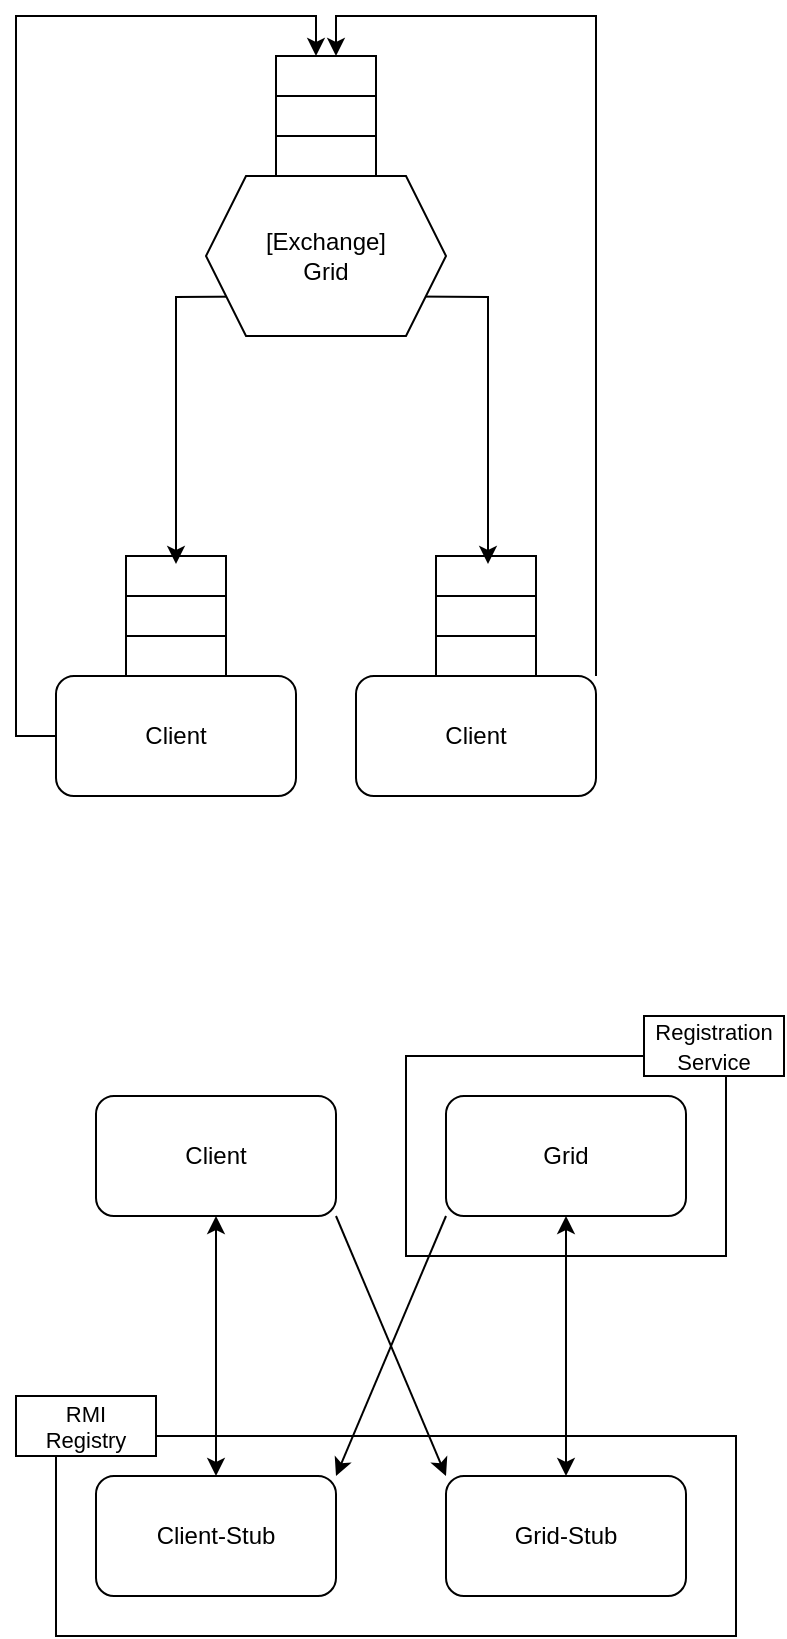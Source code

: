 <mxfile version="24.7.7" pages="2">
  <diagram name="ArchitetturaMOM" id="CntYA9vMGlPCgrWxbRRX">
    <mxGraphModel dx="880" dy="434" grid="1" gridSize="10" guides="1" tooltips="1" connect="1" arrows="1" fold="1" page="1" pageScale="1" pageWidth="827" pageHeight="1169" math="0" shadow="0">
      <root>
        <mxCell id="0" />
        <mxCell id="1" parent="0" />
        <mxCell id="bNAYjFdFDs2m8wtBU_4h-1" value="" style="rounded=0;whiteSpace=wrap;html=1;" parent="1" vertex="1">
          <mxGeometry x="295" y="680" width="160" height="100" as="geometry" />
        </mxCell>
        <mxCell id="bNAYjFdFDs2m8wtBU_4h-2" value="" style="rounded=0;whiteSpace=wrap;html=1;" parent="1" vertex="1">
          <mxGeometry x="120" y="870" width="340" height="100" as="geometry" />
        </mxCell>
        <mxCell id="bNAYjFdFDs2m8wtBU_4h-3" value="Client" style="rounded=1;whiteSpace=wrap;html=1;" parent="1" vertex="1">
          <mxGeometry x="270" y="490" width="120" height="60" as="geometry" />
        </mxCell>
        <mxCell id="bNAYjFdFDs2m8wtBU_4h-4" value="Client" style="rounded=1;whiteSpace=wrap;html=1;" parent="1" vertex="1">
          <mxGeometry x="120" y="490" width="120" height="60" as="geometry" />
        </mxCell>
        <mxCell id="bNAYjFdFDs2m8wtBU_4h-5" value="" style="group" parent="1" vertex="1" connectable="0">
          <mxGeometry x="155" y="430" width="50" height="60" as="geometry" />
        </mxCell>
        <mxCell id="bNAYjFdFDs2m8wtBU_4h-6" value="" style="verticalLabelPosition=bottom;verticalAlign=top;html=1;shape=mxgraph.basic.rect;fillColor2=none;strokeWidth=1;size=20;indent=5;" parent="bNAYjFdFDs2m8wtBU_4h-5" vertex="1">
          <mxGeometry y="40" width="50" height="20" as="geometry" />
        </mxCell>
        <mxCell id="bNAYjFdFDs2m8wtBU_4h-7" value="" style="verticalLabelPosition=bottom;verticalAlign=top;html=1;shape=mxgraph.basic.rect;fillColor2=none;strokeWidth=1;size=20;indent=5;" parent="bNAYjFdFDs2m8wtBU_4h-5" vertex="1">
          <mxGeometry y="20" width="50" height="20" as="geometry" />
        </mxCell>
        <mxCell id="bNAYjFdFDs2m8wtBU_4h-8" value="" style="verticalLabelPosition=bottom;verticalAlign=top;html=1;shape=mxgraph.basic.rect;fillColor2=none;strokeWidth=1;size=20;indent=5;" parent="bNAYjFdFDs2m8wtBU_4h-5" vertex="1">
          <mxGeometry width="50" height="20" as="geometry" />
        </mxCell>
        <mxCell id="bNAYjFdFDs2m8wtBU_4h-9" value="" style="group" parent="1" vertex="1" connectable="0">
          <mxGeometry x="310" y="430" width="50" height="60" as="geometry" />
        </mxCell>
        <mxCell id="bNAYjFdFDs2m8wtBU_4h-10" value="" style="verticalLabelPosition=bottom;verticalAlign=top;html=1;shape=mxgraph.basic.rect;fillColor2=none;strokeWidth=1;size=20;indent=5;" parent="bNAYjFdFDs2m8wtBU_4h-9" vertex="1">
          <mxGeometry y="40" width="50" height="20" as="geometry" />
        </mxCell>
        <mxCell id="bNAYjFdFDs2m8wtBU_4h-11" value="" style="verticalLabelPosition=bottom;verticalAlign=top;html=1;shape=mxgraph.basic.rect;fillColor2=none;strokeWidth=1;size=20;indent=5;" parent="bNAYjFdFDs2m8wtBU_4h-9" vertex="1">
          <mxGeometry y="20" width="50" height="20" as="geometry" />
        </mxCell>
        <mxCell id="bNAYjFdFDs2m8wtBU_4h-12" value="" style="verticalLabelPosition=bottom;verticalAlign=top;html=1;shape=mxgraph.basic.rect;fillColor2=none;strokeWidth=1;size=20;indent=5;" parent="bNAYjFdFDs2m8wtBU_4h-9" vertex="1">
          <mxGeometry width="50" height="20" as="geometry" />
        </mxCell>
        <mxCell id="bNAYjFdFDs2m8wtBU_4h-13" value="" style="group" parent="1" vertex="1" connectable="0">
          <mxGeometry x="230" y="180" width="50" height="60" as="geometry" />
        </mxCell>
        <mxCell id="bNAYjFdFDs2m8wtBU_4h-14" value="" style="verticalLabelPosition=bottom;verticalAlign=top;html=1;shape=mxgraph.basic.rect;fillColor2=none;strokeWidth=1;size=20;indent=5;" parent="bNAYjFdFDs2m8wtBU_4h-13" vertex="1">
          <mxGeometry y="40" width="50" height="20" as="geometry" />
        </mxCell>
        <mxCell id="bNAYjFdFDs2m8wtBU_4h-15" value="" style="verticalLabelPosition=bottom;verticalAlign=top;html=1;shape=mxgraph.basic.rect;fillColor2=none;strokeWidth=1;size=20;indent=5;" parent="bNAYjFdFDs2m8wtBU_4h-13" vertex="1">
          <mxGeometry y="20" width="50" height="20" as="geometry" />
        </mxCell>
        <mxCell id="bNAYjFdFDs2m8wtBU_4h-16" value="" style="verticalLabelPosition=bottom;verticalAlign=top;html=1;shape=mxgraph.basic.rect;fillColor2=none;strokeWidth=1;size=20;indent=5;" parent="bNAYjFdFDs2m8wtBU_4h-13" vertex="1">
          <mxGeometry width="50" height="20" as="geometry" />
        </mxCell>
        <mxCell id="bNAYjFdFDs2m8wtBU_4h-17" style="edgeStyle=orthogonalEdgeStyle;rounded=0;orthogonalLoop=1;jettySize=auto;html=1;exitX=0.5;exitY=1;exitDx=0;exitDy=0;entryX=0.5;entryY=0.2;entryDx=0;entryDy=0;entryPerimeter=0;" parent="1" target="bNAYjFdFDs2m8wtBU_4h-8" edge="1">
          <mxGeometry relative="1" as="geometry">
            <mxPoint x="260" y="300" as="sourcePoint" />
          </mxGeometry>
        </mxCell>
        <mxCell id="bNAYjFdFDs2m8wtBU_4h-18" style="edgeStyle=orthogonalEdgeStyle;rounded=0;orthogonalLoop=1;jettySize=auto;html=1;exitX=0.5;exitY=1;exitDx=0;exitDy=0;entryX=0.52;entryY=0.2;entryDx=0;entryDy=0;entryPerimeter=0;" parent="1" target="bNAYjFdFDs2m8wtBU_4h-12" edge="1">
          <mxGeometry relative="1" as="geometry">
            <mxPoint x="260" y="300" as="sourcePoint" />
          </mxGeometry>
        </mxCell>
        <mxCell id="bNAYjFdFDs2m8wtBU_4h-19" value="&lt;div&gt;[Exchange]&lt;/div&gt;Grid" style="shape=hexagon;perimeter=hexagonPerimeter2;whiteSpace=wrap;html=1;fixedSize=1;" parent="1" vertex="1">
          <mxGeometry x="195" y="240" width="120" height="80" as="geometry" />
        </mxCell>
        <mxCell id="bNAYjFdFDs2m8wtBU_4h-20" style="edgeStyle=orthogonalEdgeStyle;rounded=0;orthogonalLoop=1;jettySize=auto;html=1;exitX=0;exitY=0.5;exitDx=0;exitDy=0;entryX=0.4;entryY=0;entryDx=0;entryDy=0;entryPerimeter=0;" parent="1" source="bNAYjFdFDs2m8wtBU_4h-4" target="bNAYjFdFDs2m8wtBU_4h-16" edge="1">
          <mxGeometry relative="1" as="geometry" />
        </mxCell>
        <mxCell id="bNAYjFdFDs2m8wtBU_4h-21" style="edgeStyle=orthogonalEdgeStyle;rounded=0;orthogonalLoop=1;jettySize=auto;html=1;exitX=1;exitY=0;exitDx=0;exitDy=0;entryX=0.6;entryY=0;entryDx=0;entryDy=0;entryPerimeter=0;" parent="1" source="bNAYjFdFDs2m8wtBU_4h-3" target="bNAYjFdFDs2m8wtBU_4h-16" edge="1">
          <mxGeometry relative="1" as="geometry" />
        </mxCell>
        <mxCell id="bNAYjFdFDs2m8wtBU_4h-22" style="rounded=0;orthogonalLoop=1;jettySize=auto;html=1;exitX=1;exitY=1;exitDx=0;exitDy=0;entryX=0;entryY=0;entryDx=0;entryDy=0;" parent="1" source="bNAYjFdFDs2m8wtBU_4h-23" target="bNAYjFdFDs2m8wtBU_4h-29" edge="1">
          <mxGeometry relative="1" as="geometry" />
        </mxCell>
        <mxCell id="bNAYjFdFDs2m8wtBU_4h-23" value="Client" style="rounded=1;whiteSpace=wrap;html=1;" parent="1" vertex="1">
          <mxGeometry x="140" y="700" width="120" height="60" as="geometry" />
        </mxCell>
        <mxCell id="bNAYjFdFDs2m8wtBU_4h-24" style="rounded=0;orthogonalLoop=1;jettySize=auto;html=1;exitX=0;exitY=1;exitDx=0;exitDy=0;entryX=1;entryY=0;entryDx=0;entryDy=0;" parent="1" source="bNAYjFdFDs2m8wtBU_4h-25" target="bNAYjFdFDs2m8wtBU_4h-27" edge="1">
          <mxGeometry relative="1" as="geometry" />
        </mxCell>
        <mxCell id="bNAYjFdFDs2m8wtBU_4h-25" value="Grid" style="rounded=1;whiteSpace=wrap;html=1;" parent="1" vertex="1">
          <mxGeometry x="315" y="700" width="120" height="60" as="geometry" />
        </mxCell>
        <mxCell id="bNAYjFdFDs2m8wtBU_4h-26" style="edgeStyle=orthogonalEdgeStyle;rounded=0;orthogonalLoop=1;jettySize=auto;html=1;exitX=0.5;exitY=0;exitDx=0;exitDy=0;entryX=0.5;entryY=1;entryDx=0;entryDy=0;startArrow=classic;startFill=1;" parent="1" source="bNAYjFdFDs2m8wtBU_4h-27" target="bNAYjFdFDs2m8wtBU_4h-23" edge="1">
          <mxGeometry relative="1" as="geometry" />
        </mxCell>
        <mxCell id="bNAYjFdFDs2m8wtBU_4h-27" value="Client-Stub" style="rounded=1;whiteSpace=wrap;html=1;" parent="1" vertex="1">
          <mxGeometry x="140" y="890" width="120" height="60" as="geometry" />
        </mxCell>
        <mxCell id="bNAYjFdFDs2m8wtBU_4h-28" style="edgeStyle=orthogonalEdgeStyle;rounded=0;orthogonalLoop=1;jettySize=auto;html=1;exitX=0.5;exitY=0;exitDx=0;exitDy=0;entryX=0.5;entryY=1;entryDx=0;entryDy=0;startArrow=classic;startFill=1;" parent="1" source="bNAYjFdFDs2m8wtBU_4h-29" target="bNAYjFdFDs2m8wtBU_4h-25" edge="1">
          <mxGeometry relative="1" as="geometry" />
        </mxCell>
        <mxCell id="bNAYjFdFDs2m8wtBU_4h-29" value="Grid-Stub" style="rounded=1;whiteSpace=wrap;html=1;" parent="1" vertex="1">
          <mxGeometry x="315" y="890" width="120" height="60" as="geometry" />
        </mxCell>
        <mxCell id="bNAYjFdFDs2m8wtBU_4h-30" value="&lt;font style=&quot;font-size: 11px;&quot;&gt;RMI&lt;/font&gt;&lt;div style=&quot;font-size: 11px;&quot;&gt;&lt;font style=&quot;font-size: 11px;&quot;&gt;Registry&lt;/font&gt;&lt;/div&gt;" style="rounded=0;whiteSpace=wrap;html=1;" parent="1" vertex="1">
          <mxGeometry x="100" y="850" width="70" height="30" as="geometry" />
        </mxCell>
        <mxCell id="bNAYjFdFDs2m8wtBU_4h-31" value="&lt;span style=&quot;font-size: 11px;&quot;&gt;Registration&lt;/span&gt;&lt;div&gt;&lt;span style=&quot;font-size: 11px;&quot;&gt;Service&lt;/span&gt;&lt;/div&gt;" style="rounded=0;whiteSpace=wrap;html=1;" parent="1" vertex="1">
          <mxGeometry x="414" y="660" width="70" height="30" as="geometry" />
        </mxCell>
      </root>
    </mxGraphModel>
  </diagram>
  <diagram id="pXLD_QXOUQwRk1QZy68U" name="ArchitetturaRMI">
    <mxGraphModel dx="880" dy="434" grid="1" gridSize="10" guides="1" tooltips="1" connect="1" arrows="1" fold="1" page="1" pageScale="1" pageWidth="827" pageHeight="1169" math="0" shadow="0">
      <root>
        <mxCell id="0" />
        <mxCell id="1" parent="0" />
        <mxCell id="c7-vGzGxDoARd_i6yG1X-14" value="" style="rounded=0;whiteSpace=wrap;html=1;" vertex="1" parent="1">
          <mxGeometry x="130" y="680" width="140" height="290" as="geometry" />
        </mxCell>
        <mxCell id="c7-vGzGxDoARd_i6yG1X-1" value="" style="rounded=0;whiteSpace=wrap;html=1;gradientColor=none;fillColor=default;" vertex="1" parent="1">
          <mxGeometry x="295" y="680" width="160" height="100" as="geometry" />
        </mxCell>
        <mxCell id="c7-vGzGxDoARd_i6yG1X-2" value="" style="rounded=0;whiteSpace=wrap;html=1;fillColor=default;" vertex="1" parent="1">
          <mxGeometry x="300" y="870" width="160" height="100" as="geometry" />
        </mxCell>
        <mxCell id="c7-vGzGxDoARd_i6yG1X-4" value="Client" style="rounded=1;whiteSpace=wrap;html=1;" vertex="1" parent="1">
          <mxGeometry x="140" y="700" width="120" height="60" as="geometry" />
        </mxCell>
        <mxCell id="c7-vGzGxDoARd_i6yG1X-5" style="rounded=0;orthogonalLoop=1;jettySize=auto;html=1;exitX=0;exitY=1;exitDx=0;exitDy=0;entryX=1;entryY=0;entryDx=0;entryDy=0;" edge="1" parent="1" source="c7-vGzGxDoARd_i6yG1X-6" target="c7-vGzGxDoARd_i6yG1X-8">
          <mxGeometry relative="1" as="geometry" />
        </mxCell>
        <mxCell id="c7-vGzGxDoARd_i6yG1X-6" value="Grid" style="rounded=1;whiteSpace=wrap;html=1;" vertex="1" parent="1">
          <mxGeometry x="315" y="700" width="120" height="60" as="geometry" />
        </mxCell>
        <mxCell id="c7-vGzGxDoARd_i6yG1X-7" style="edgeStyle=orthogonalEdgeStyle;rounded=0;orthogonalLoop=1;jettySize=auto;html=1;exitX=0.5;exitY=0;exitDx=0;exitDy=0;entryX=0.5;entryY=1;entryDx=0;entryDy=0;startArrow=none;startFill=0;endArrow=classic;endFill=1;" edge="1" parent="1" source="c7-vGzGxDoARd_i6yG1X-8" target="c7-vGzGxDoARd_i6yG1X-4">
          <mxGeometry relative="1" as="geometry" />
        </mxCell>
        <mxCell id="c7-vGzGxDoARd_i6yG1X-8" value="Client-Stub" style="rounded=1;whiteSpace=wrap;html=1;" vertex="1" parent="1">
          <mxGeometry x="140" y="890" width="120" height="60" as="geometry" />
        </mxCell>
        <mxCell id="c7-vGzGxDoARd_i6yG1X-9" style="edgeStyle=orthogonalEdgeStyle;rounded=0;orthogonalLoop=1;jettySize=auto;html=1;exitX=0.5;exitY=0;exitDx=0;exitDy=0;entryX=0.5;entryY=1;entryDx=0;entryDy=0;startArrow=none;startFill=0;endArrow=classic;endFill=1;" edge="1" parent="1" source="c7-vGzGxDoARd_i6yG1X-10" target="c7-vGzGxDoARd_i6yG1X-6">
          <mxGeometry relative="1" as="geometry" />
        </mxCell>
        <mxCell id="c7-vGzGxDoARd_i6yG1X-10" value="Grid-Stub" style="rounded=1;whiteSpace=wrap;html=1;" vertex="1" parent="1">
          <mxGeometry x="315" y="890" width="120" height="60" as="geometry" />
        </mxCell>
        <mxCell id="c7-vGzGxDoARd_i6yG1X-11" value="&lt;font style=&quot;font-size: 11px;&quot;&gt;RMI&lt;/font&gt;&lt;div style=&quot;font-size: 11px;&quot;&gt;&lt;font style=&quot;font-size: 11px;&quot;&gt;Registry&lt;/font&gt;&lt;/div&gt;" style="rounded=0;whiteSpace=wrap;html=1;" vertex="1" parent="1">
          <mxGeometry x="300" y="840" width="70" height="30" as="geometry" />
        </mxCell>
        <mxCell id="c7-vGzGxDoARd_i6yG1X-12" value="&lt;span style=&quot;font-size: 11px;&quot;&gt;Registration&lt;/span&gt;&lt;div&gt;&lt;span style=&quot;font-size: 11px;&quot;&gt;Service&lt;/span&gt;&lt;/div&gt;" style="rounded=0;whiteSpace=wrap;html=1;" vertex="1" parent="1">
          <mxGeometry x="295" y="650" width="95" height="30" as="geometry" />
        </mxCell>
        <mxCell id="c7-vGzGxDoARd_i6yG1X-3" style="rounded=0;orthogonalLoop=1;jettySize=auto;html=1;exitX=1;exitY=1;exitDx=0;exitDy=0;entryX=0;entryY=0;entryDx=0;entryDy=0;" edge="1" parent="1" source="c7-vGzGxDoARd_i6yG1X-4" target="c7-vGzGxDoARd_i6yG1X-10">
          <mxGeometry relative="1" as="geometry" />
        </mxCell>
        <mxCell id="c7-vGzGxDoARd_i6yG1X-15" value="&lt;span style=&quot;font-size: 11px;&quot;&gt;App&lt;/span&gt;" style="rounded=0;whiteSpace=wrap;html=1;" vertex="1" parent="1">
          <mxGeometry x="130" y="650" width="95" height="30" as="geometry" />
        </mxCell>
      </root>
    </mxGraphModel>
  </diagram>
</mxfile>

